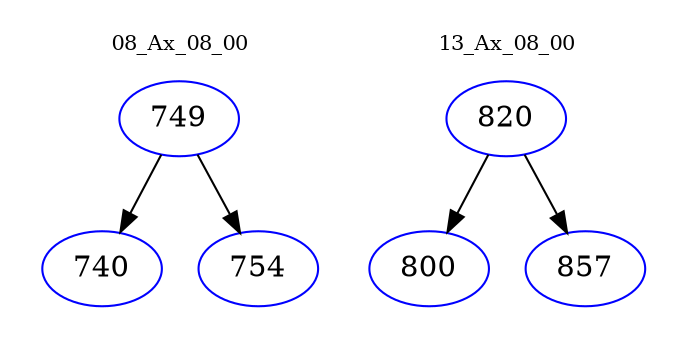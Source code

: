 digraph{
subgraph cluster_0 {
color = white
label = "08_Ax_08_00";
fontsize=10;
T0_749 [label="749", color="blue"]
T0_749 -> T0_740 [color="black"]
T0_740 [label="740", color="blue"]
T0_749 -> T0_754 [color="black"]
T0_754 [label="754", color="blue"]
}
subgraph cluster_1 {
color = white
label = "13_Ax_08_00";
fontsize=10;
T1_820 [label="820", color="blue"]
T1_820 -> T1_800 [color="black"]
T1_800 [label="800", color="blue"]
T1_820 -> T1_857 [color="black"]
T1_857 [label="857", color="blue"]
}
}
